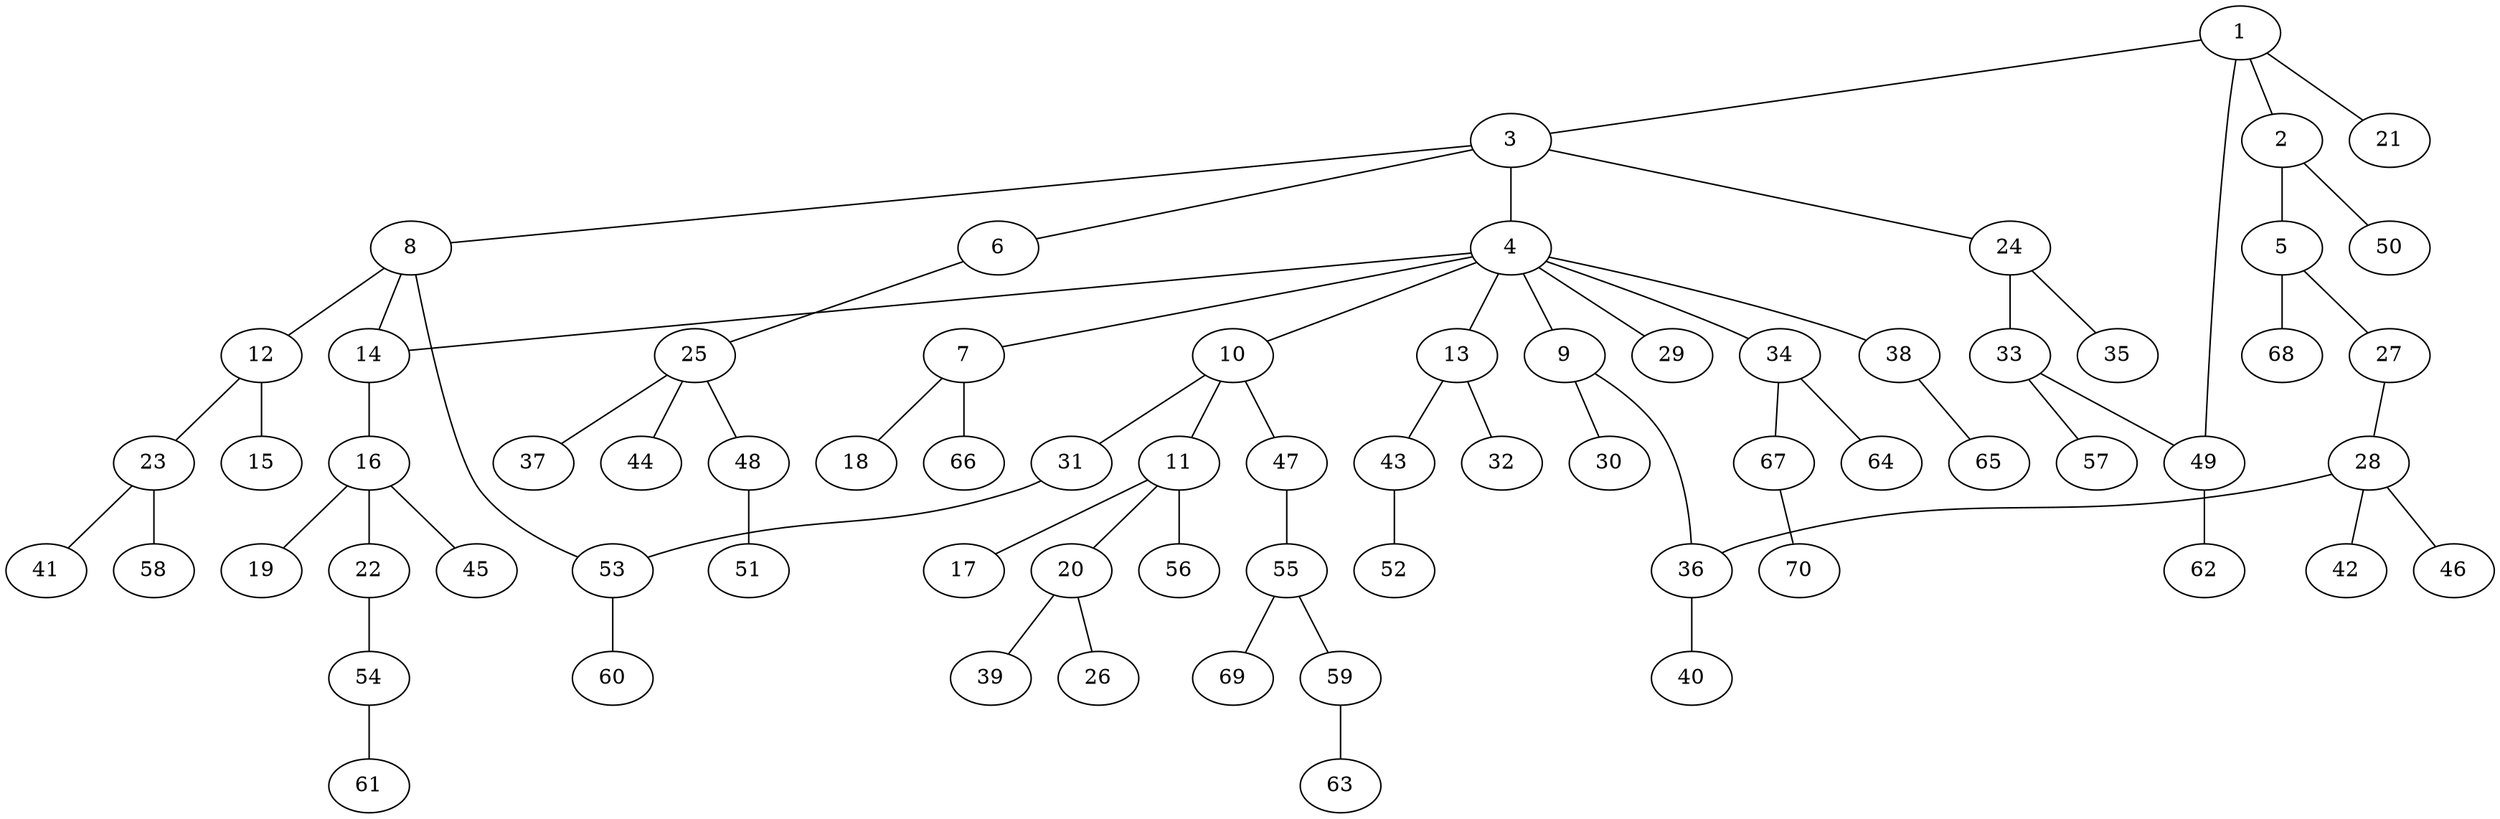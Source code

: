 graph graphname {1--2
1--3
1--21
1--49
2--5
2--50
3--4
3--6
3--8
3--24
4--7
4--9
4--10
4--13
4--14
4--29
4--34
4--38
5--27
5--68
6--25
7--18
7--66
8--12
8--14
8--53
9--30
9--36
10--11
10--31
10--47
11--17
11--20
11--56
12--15
12--23
13--32
13--43
14--16
16--19
16--22
16--45
20--26
20--39
22--54
23--41
23--58
24--33
24--35
25--37
25--44
25--48
27--28
28--36
28--42
28--46
31--53
33--49
33--57
34--64
34--67
36--40
38--65
43--52
47--55
48--51
49--62
53--60
54--61
55--59
55--69
59--63
67--70
}